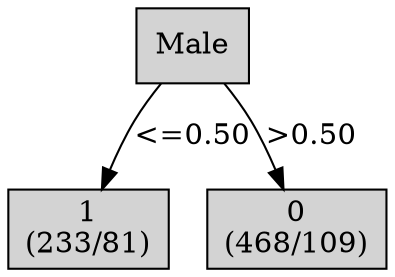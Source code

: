 digraph ID3_Tree {
"0" [shape=box, style=filled, label="Male
", weight=1]
"1" [shape=box, style=filled, label="1
(233/81)
", weight=2]
0 -> 1 [ label = "<=0.50"];
"2" [shape=box, style=filled, label="0
(468/109)
", weight=2]
0 -> 2 [ label = ">0.50"];
{rank=same; 0;};
{rank=same; 1;2;};
}